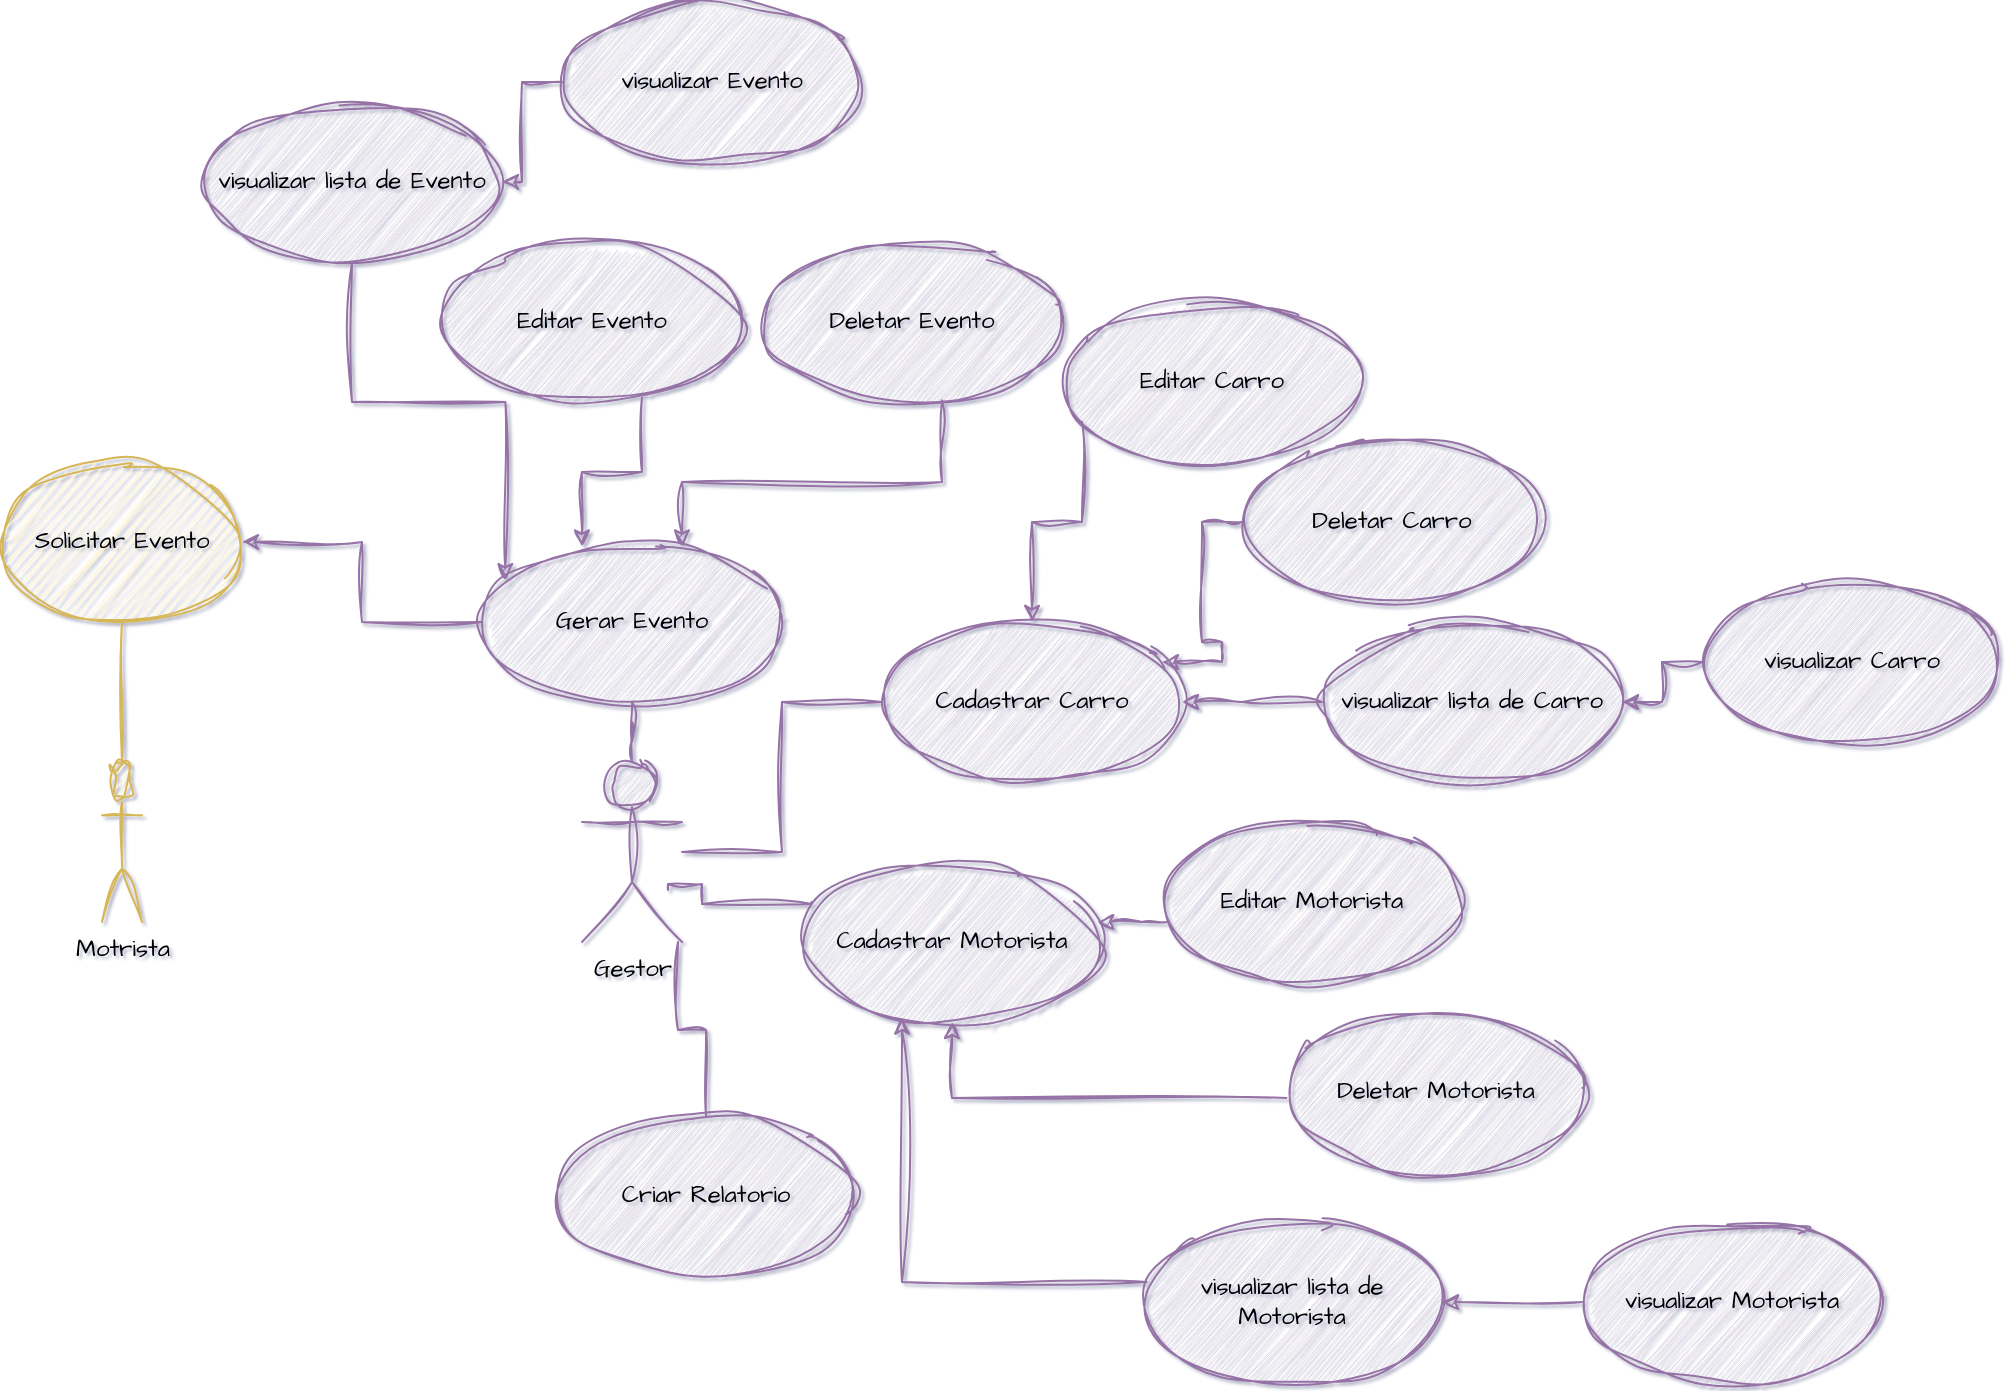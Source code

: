 <mxfile version="26.1.0">
  <diagram id="C5RBs43oDa-KdzZeNtuy" name="Page-1">
    <mxGraphModel dx="2219" dy="1384" grid="0" gridSize="10" guides="1" tooltips="1" connect="1" arrows="1" fold="1" page="1" pageScale="1" pageWidth="1169" pageHeight="827" background="#ffffff" math="0" shadow="1">
      <root>
        <mxCell id="WIyWlLk6GJQsqaUBKTNV-0" />
        <mxCell id="WIyWlLk6GJQsqaUBKTNV-1" parent="WIyWlLk6GJQsqaUBKTNV-0" />
        <mxCell id="2oxmY2nHAn2lu7Slcwum-0" value="&lt;div&gt;Gestor&lt;/div&gt;" style="shape=umlActor;verticalLabelPosition=bottom;verticalAlign=top;html=1;outlineConnect=0;sketch=1;hachureGap=4;jiggle=2;curveFitting=1;fontFamily=Architects Daughter;fontSource=https%3A%2F%2Ffonts.googleapis.com%2Fcss%3Ffamily%3DArchitects%2BDaughter;fillColor=#e1d5e7;strokeColor=#9673a6;" parent="WIyWlLk6GJQsqaUBKTNV-1" vertex="1">
          <mxGeometry x="-794" y="-374" width="50" height="90" as="geometry" />
        </mxCell>
        <mxCell id="2oxmY2nHAn2lu7Slcwum-40" value="" style="edgeStyle=orthogonalEdgeStyle;rounded=0;sketch=1;hachureGap=4;jiggle=2;curveFitting=1;orthogonalLoop=1;jettySize=auto;html=1;fontFamily=Architects Daughter;fontSource=https%3A%2F%2Ffonts.googleapis.com%2Fcss%3Ffamily%3DArchitects%2BDaughter;startArrow=classic;startFill=0;endArrow=none;fillColor=#e1d5e7;strokeColor=#9673a6;" parent="WIyWlLk6GJQsqaUBKTNV-1" source="2oxmY2nHAn2lu7Slcwum-3" target="2oxmY2nHAn2lu7Slcwum-39" edge="1">
          <mxGeometry relative="1" as="geometry">
            <Array as="points">
              <mxPoint x="-794" y="-519" />
              <mxPoint x="-764" y="-519" />
            </Array>
          </mxGeometry>
        </mxCell>
        <mxCell id="2oxmY2nHAn2lu7Slcwum-51" style="edgeStyle=orthogonalEdgeStyle;rounded=0;sketch=1;hachureGap=4;jiggle=2;curveFitting=1;orthogonalLoop=1;jettySize=auto;html=1;entryX=1;entryY=0.5;entryDx=0;entryDy=0;fontFamily=Architects Daughter;fontSource=https%3A%2F%2Ffonts.googleapis.com%2Fcss%3Ffamily%3DArchitects%2BDaughter;fillColor=#e1d5e7;strokeColor=#9673a6;" parent="WIyWlLk6GJQsqaUBKTNV-1" source="2oxmY2nHAn2lu7Slcwum-3" target="2oxmY2nHAn2lu7Slcwum-49" edge="1">
          <mxGeometry relative="1" as="geometry" />
        </mxCell>
        <mxCell id="2oxmY2nHAn2lu7Slcwum-3" value="Gerar Evento" style="ellipse;whiteSpace=wrap;html=1;sketch=1;hachureGap=4;jiggle=2;curveFitting=1;fontFamily=Architects Daughter;fontSource=https%3A%2F%2Ffonts.googleapis.com%2Fcss%3Ffamily%3DArchitects%2BDaughter;fillColor=#e1d5e7;strokeColor=#9673a6;" parent="WIyWlLk6GJQsqaUBKTNV-1" vertex="1">
          <mxGeometry x="-844" y="-484" width="150" height="80" as="geometry" />
        </mxCell>
        <mxCell id="2oxmY2nHAn2lu7Slcwum-24" value="" style="edgeStyle=orthogonalEdgeStyle;rounded=0;sketch=1;hachureGap=4;jiggle=2;curveFitting=1;orthogonalLoop=1;jettySize=auto;html=1;fontFamily=Architects Daughter;fontSource=https%3A%2F%2Ffonts.googleapis.com%2Fcss%3Ffamily%3DArchitects%2BDaughter;endArrow=none;startFill=0;fillColor=#e1d5e7;strokeColor=#9673a6;" parent="WIyWlLk6GJQsqaUBKTNV-1" source="2oxmY2nHAn2lu7Slcwum-8" target="2oxmY2nHAn2lu7Slcwum-0" edge="1">
          <mxGeometry relative="1" as="geometry" />
        </mxCell>
        <mxCell id="2oxmY2nHAn2lu7Slcwum-8" value="&lt;div&gt;Cadastrar Carro&lt;/div&gt;" style="ellipse;whiteSpace=wrap;html=1;sketch=1;hachureGap=4;jiggle=2;curveFitting=1;fontFamily=Architects Daughter;fontSource=https%3A%2F%2Ffonts.googleapis.com%2Fcss%3Ffamily%3DArchitects%2BDaughter;fillColor=#e1d5e7;strokeColor=#9673a6;" parent="WIyWlLk6GJQsqaUBKTNV-1" vertex="1">
          <mxGeometry x="-644" y="-444" width="150" height="80" as="geometry" />
        </mxCell>
        <mxCell id="2oxmY2nHAn2lu7Slcwum-18" value="" style="edgeStyle=orthogonalEdgeStyle;rounded=0;sketch=1;hachureGap=4;jiggle=2;curveFitting=1;orthogonalLoop=1;jettySize=auto;html=1;fontFamily=Architects Daughter;fontSource=https%3A%2F%2Ffonts.googleapis.com%2Fcss%3Ffamily%3DArchitects%2BDaughter;fillColor=#e1d5e7;strokeColor=#9673a6;" parent="WIyWlLk6GJQsqaUBKTNV-1" source="2oxmY2nHAn2lu7Slcwum-9" target="2oxmY2nHAn2lu7Slcwum-8" edge="1">
          <mxGeometry relative="1" as="geometry">
            <Array as="points">
              <mxPoint x="-544" y="-494" />
              <mxPoint x="-569" y="-494" />
            </Array>
          </mxGeometry>
        </mxCell>
        <mxCell id="2oxmY2nHAn2lu7Slcwum-9" value="&lt;div&gt;Editar Carro&lt;/div&gt;" style="ellipse;whiteSpace=wrap;html=1;sketch=1;hachureGap=4;jiggle=2;curveFitting=1;fontFamily=Architects Daughter;fontSource=https%3A%2F%2Ffonts.googleapis.com%2Fcss%3Ffamily%3DArchitects%2BDaughter;fillColor=#e1d5e7;strokeColor=#9673a6;" parent="WIyWlLk6GJQsqaUBKTNV-1" vertex="1">
          <mxGeometry x="-554" y="-604" width="150" height="80" as="geometry" />
        </mxCell>
        <mxCell id="2oxmY2nHAn2lu7Slcwum-19" value="" style="edgeStyle=orthogonalEdgeStyle;rounded=0;sketch=1;hachureGap=4;jiggle=2;curveFitting=1;orthogonalLoop=1;jettySize=auto;html=1;fontFamily=Architects Daughter;fontSource=https%3A%2F%2Ffonts.googleapis.com%2Fcss%3Ffamily%3DArchitects%2BDaughter;fillColor=#e1d5e7;strokeColor=#9673a6;" parent="WIyWlLk6GJQsqaUBKTNV-1" source="2oxmY2nHAn2lu7Slcwum-10" target="2oxmY2nHAn2lu7Slcwum-8" edge="1">
          <mxGeometry relative="1" as="geometry">
            <Array as="points">
              <mxPoint x="-484" y="-494" />
              <mxPoint x="-484" y="-434" />
              <mxPoint x="-474" y="-434" />
              <mxPoint x="-474" y="-424" />
            </Array>
          </mxGeometry>
        </mxCell>
        <mxCell id="2oxmY2nHAn2lu7Slcwum-10" value="&lt;div&gt;Deletar Carro&lt;/div&gt;" style="ellipse;whiteSpace=wrap;html=1;sketch=1;hachureGap=4;jiggle=2;curveFitting=1;fontFamily=Architects Daughter;fontSource=https%3A%2F%2Ffonts.googleapis.com%2Fcss%3Ffamily%3DArchitects%2BDaughter;fillColor=#e1d5e7;strokeColor=#9673a6;" parent="WIyWlLk6GJQsqaUBKTNV-1" vertex="1">
          <mxGeometry x="-464" y="-534" width="150" height="80" as="geometry" />
        </mxCell>
        <mxCell id="2oxmY2nHAn2lu7Slcwum-21" value="" style="edgeStyle=orthogonalEdgeStyle;rounded=0;sketch=1;hachureGap=4;jiggle=2;curveFitting=1;orthogonalLoop=1;jettySize=auto;html=1;fontFamily=Architects Daughter;fontSource=https%3A%2F%2Ffonts.googleapis.com%2Fcss%3Ffamily%3DArchitects%2BDaughter;fillColor=#e1d5e7;strokeColor=#9673a6;" parent="WIyWlLk6GJQsqaUBKTNV-1" source="2oxmY2nHAn2lu7Slcwum-11" target="2oxmY2nHAn2lu7Slcwum-8" edge="1">
          <mxGeometry relative="1" as="geometry">
            <Array as="points">
              <mxPoint x="-464" y="-404" />
              <mxPoint x="-464" y="-404" />
            </Array>
          </mxGeometry>
        </mxCell>
        <mxCell id="2oxmY2nHAn2lu7Slcwum-11" value="&lt;div&gt;visualizar lista de Carro&lt;/div&gt;" style="ellipse;whiteSpace=wrap;html=1;sketch=1;hachureGap=4;jiggle=2;curveFitting=1;fontFamily=Architects Daughter;fontSource=https%3A%2F%2Ffonts.googleapis.com%2Fcss%3Ffamily%3DArchitects%2BDaughter;fillColor=#e1d5e7;strokeColor=#9673a6;" parent="WIyWlLk6GJQsqaUBKTNV-1" vertex="1">
          <mxGeometry x="-424" y="-444" width="150" height="80" as="geometry" />
        </mxCell>
        <mxCell id="2oxmY2nHAn2lu7Slcwum-22" value="" style="edgeStyle=orthogonalEdgeStyle;rounded=0;sketch=1;hachureGap=4;jiggle=2;curveFitting=1;orthogonalLoop=1;jettySize=auto;html=1;fontFamily=Architects Daughter;fontSource=https%3A%2F%2Ffonts.googleapis.com%2Fcss%3Ffamily%3DArchitects%2BDaughter;fillColor=#e1d5e7;strokeColor=#9673a6;" parent="WIyWlLk6GJQsqaUBKTNV-1" source="2oxmY2nHAn2lu7Slcwum-12" target="2oxmY2nHAn2lu7Slcwum-11" edge="1">
          <mxGeometry relative="1" as="geometry" />
        </mxCell>
        <mxCell id="2oxmY2nHAn2lu7Slcwum-12" value="&lt;div&gt;visualizar Carro&lt;/div&gt;" style="ellipse;whiteSpace=wrap;html=1;sketch=1;hachureGap=4;jiggle=2;curveFitting=1;fontFamily=Architects Daughter;fontSource=https%3A%2F%2Ffonts.googleapis.com%2Fcss%3Ffamily%3DArchitects%2BDaughter;fillColor=#e1d5e7;strokeColor=#9673a6;" parent="WIyWlLk6GJQsqaUBKTNV-1" vertex="1">
          <mxGeometry x="-234" y="-464" width="150" height="80" as="geometry" />
        </mxCell>
        <mxCell id="2oxmY2nHAn2lu7Slcwum-14" style="edgeStyle=orthogonalEdgeStyle;rounded=0;sketch=1;hachureGap=4;jiggle=2;curveFitting=1;orthogonalLoop=1;jettySize=auto;html=1;entryX=0.5;entryY=0;entryDx=0;entryDy=0;entryPerimeter=0;fontFamily=Architects Daughter;fontSource=https%3A%2F%2Ffonts.googleapis.com%2Fcss%3Ffamily%3DArchitects%2BDaughter;endArrow=none;startFill=0;fillColor=#e1d5e7;strokeColor=#9673a6;" parent="WIyWlLk6GJQsqaUBKTNV-1" source="2oxmY2nHAn2lu7Slcwum-3" target="2oxmY2nHAn2lu7Slcwum-0" edge="1">
          <mxGeometry relative="1" as="geometry" />
        </mxCell>
        <mxCell id="2oxmY2nHAn2lu7Slcwum-25" value="&lt;div&gt;Cadastrar Motorista&lt;/div&gt;" style="ellipse;whiteSpace=wrap;html=1;sketch=1;hachureGap=4;jiggle=2;curveFitting=1;fontFamily=Architects Daughter;fontSource=https%3A%2F%2Ffonts.googleapis.com%2Fcss%3Ffamily%3DArchitects%2BDaughter;fillColor=#e1d5e7;strokeColor=#9673a6;" parent="WIyWlLk6GJQsqaUBKTNV-1" vertex="1">
          <mxGeometry x="-684" y="-324" width="150" height="80" as="geometry" />
        </mxCell>
        <mxCell id="2oxmY2nHAn2lu7Slcwum-26" value="" style="edgeStyle=orthogonalEdgeStyle;rounded=0;sketch=1;hachureGap=4;jiggle=2;curveFitting=1;orthogonalLoop=1;jettySize=auto;html=1;fontFamily=Architects Daughter;fontSource=https%3A%2F%2Ffonts.googleapis.com%2Fcss%3Ffamily%3DArchitects%2BDaughter;fillColor=#e1d5e7;strokeColor=#9673a6;" parent="WIyWlLk6GJQsqaUBKTNV-1" source="2oxmY2nHAn2lu7Slcwum-27" target="2oxmY2nHAn2lu7Slcwum-25" edge="1">
          <mxGeometry relative="1" as="geometry">
            <Array as="points">
              <mxPoint x="-514" y="-294" />
              <mxPoint x="-514" y="-294" />
            </Array>
          </mxGeometry>
        </mxCell>
        <mxCell id="2oxmY2nHAn2lu7Slcwum-27" value="&lt;div&gt;Editar Motorista&lt;/div&gt;" style="ellipse;whiteSpace=wrap;html=1;sketch=1;hachureGap=4;jiggle=2;curveFitting=1;fontFamily=Architects Daughter;fontSource=https%3A%2F%2Ffonts.googleapis.com%2Fcss%3Ffamily%3DArchitects%2BDaughter;fillColor=#e1d5e7;strokeColor=#9673a6;" parent="WIyWlLk6GJQsqaUBKTNV-1" vertex="1">
          <mxGeometry x="-504" y="-344" width="150" height="80" as="geometry" />
        </mxCell>
        <mxCell id="2oxmY2nHAn2lu7Slcwum-28" value="" style="edgeStyle=orthogonalEdgeStyle;rounded=0;sketch=1;hachureGap=4;jiggle=2;curveFitting=1;orthogonalLoop=1;jettySize=auto;html=1;fontFamily=Architects Daughter;fontSource=https%3A%2F%2Ffonts.googleapis.com%2Fcss%3Ffamily%3DArchitects%2BDaughter;fillColor=#e1d5e7;strokeColor=#9673a6;" parent="WIyWlLk6GJQsqaUBKTNV-1" source="2oxmY2nHAn2lu7Slcwum-29" target="2oxmY2nHAn2lu7Slcwum-25" edge="1">
          <mxGeometry relative="1" as="geometry">
            <Array as="points">
              <mxPoint x="-609" y="-206" />
            </Array>
          </mxGeometry>
        </mxCell>
        <mxCell id="2oxmY2nHAn2lu7Slcwum-29" value="&lt;div&gt;Deletar Motorista&lt;/div&gt;" style="ellipse;whiteSpace=wrap;html=1;sketch=1;hachureGap=4;jiggle=2;curveFitting=1;fontFamily=Architects Daughter;fontSource=https%3A%2F%2Ffonts.googleapis.com%2Fcss%3Ffamily%3DArchitects%2BDaughter;fillColor=#e1d5e7;strokeColor=#9673a6;" parent="WIyWlLk6GJQsqaUBKTNV-1" vertex="1">
          <mxGeometry x="-442" y="-249" width="150" height="80" as="geometry" />
        </mxCell>
        <mxCell id="2oxmY2nHAn2lu7Slcwum-30" value="" style="edgeStyle=orthogonalEdgeStyle;rounded=0;sketch=1;hachureGap=4;jiggle=2;curveFitting=1;orthogonalLoop=1;jettySize=auto;html=1;fontFamily=Architects Daughter;fontSource=https%3A%2F%2Ffonts.googleapis.com%2Fcss%3Ffamily%3DArchitects%2BDaughter;fillColor=#e1d5e7;strokeColor=#9673a6;" parent="WIyWlLk6GJQsqaUBKTNV-1" source="2oxmY2nHAn2lu7Slcwum-31" target="2oxmY2nHAn2lu7Slcwum-25" edge="1">
          <mxGeometry relative="1" as="geometry">
            <Array as="points">
              <mxPoint x="-634" y="-114" />
            </Array>
          </mxGeometry>
        </mxCell>
        <mxCell id="2oxmY2nHAn2lu7Slcwum-31" value="&lt;div&gt;visualizar lista de Motorista&lt;/div&gt;" style="ellipse;whiteSpace=wrap;html=1;sketch=1;hachureGap=4;jiggle=2;curveFitting=1;fontFamily=Architects Daughter;fontSource=https%3A%2F%2Ffonts.googleapis.com%2Fcss%3Ffamily%3DArchitects%2BDaughter;fillColor=#e1d5e7;strokeColor=#9673a6;" parent="WIyWlLk6GJQsqaUBKTNV-1" vertex="1">
          <mxGeometry x="-514" y="-144" width="150" height="80" as="geometry" />
        </mxCell>
        <mxCell id="2oxmY2nHAn2lu7Slcwum-32" value="" style="edgeStyle=orthogonalEdgeStyle;rounded=0;sketch=1;hachureGap=4;jiggle=2;curveFitting=1;orthogonalLoop=1;jettySize=auto;html=1;fontFamily=Architects Daughter;fontSource=https%3A%2F%2Ffonts.googleapis.com%2Fcss%3Ffamily%3DArchitects%2BDaughter;fillColor=#e1d5e7;strokeColor=#9673a6;" parent="WIyWlLk6GJQsqaUBKTNV-1" source="2oxmY2nHAn2lu7Slcwum-33" target="2oxmY2nHAn2lu7Slcwum-31" edge="1">
          <mxGeometry relative="1" as="geometry" />
        </mxCell>
        <mxCell id="2oxmY2nHAn2lu7Slcwum-33" value="&lt;div&gt;visualizar Motorista&lt;/div&gt;" style="ellipse;whiteSpace=wrap;html=1;sketch=1;hachureGap=4;jiggle=2;curveFitting=1;fontFamily=Architects Daughter;fontSource=https%3A%2F%2Ffonts.googleapis.com%2Fcss%3Ffamily%3DArchitects%2BDaughter;fillColor=#e1d5e7;strokeColor=#9673a6;" parent="WIyWlLk6GJQsqaUBKTNV-1" vertex="1">
          <mxGeometry x="-294" y="-144" width="150" height="80" as="geometry" />
        </mxCell>
        <mxCell id="2oxmY2nHAn2lu7Slcwum-34" style="edgeStyle=orthogonalEdgeStyle;rounded=0;sketch=1;hachureGap=4;jiggle=2;curveFitting=1;orthogonalLoop=1;jettySize=auto;html=1;fontFamily=Architects Daughter;fontSource=https%3A%2F%2Ffonts.googleapis.com%2Fcss%3Ffamily%3DArchitects%2BDaughter;endArrow=none;startFill=0;fillColor=#e1d5e7;strokeColor=#9673a6;" parent="WIyWlLk6GJQsqaUBKTNV-1" edge="1">
          <mxGeometry relative="1" as="geometry">
            <Array as="points">
              <mxPoint x="-679" y="-303" />
              <mxPoint x="-734" y="-303" />
              <mxPoint x="-734" y="-313" />
            </Array>
            <mxPoint x="-679.256" y="-304" as="sourcePoint" />
            <mxPoint x="-751" y="-310" as="targetPoint" />
          </mxGeometry>
        </mxCell>
        <mxCell id="2oxmY2nHAn2lu7Slcwum-39" value="&lt;div&gt;Editar Evento&lt;/div&gt;" style="ellipse;whiteSpace=wrap;html=1;sketch=1;hachureGap=4;jiggle=2;curveFitting=1;fontFamily=Architects Daughter;fontSource=https%3A%2F%2Ffonts.googleapis.com%2Fcss%3Ffamily%3DArchitects%2BDaughter;fillColor=#e1d5e7;strokeColor=#9673a6;" parent="WIyWlLk6GJQsqaUBKTNV-1" vertex="1">
          <mxGeometry x="-864" y="-634" width="150" height="80" as="geometry" />
        </mxCell>
        <mxCell id="2oxmY2nHAn2lu7Slcwum-42" value="" style="edgeStyle=orthogonalEdgeStyle;rounded=0;sketch=1;hachureGap=4;jiggle=2;curveFitting=1;orthogonalLoop=1;jettySize=auto;html=1;fontFamily=Architects Daughter;fontSource=https%3A%2F%2Ffonts.googleapis.com%2Fcss%3Ffamily%3DArchitects%2BDaughter;fillColor=#e1d5e7;strokeColor=#9673a6;" parent="WIyWlLk6GJQsqaUBKTNV-1" source="2oxmY2nHAn2lu7Slcwum-41" target="2oxmY2nHAn2lu7Slcwum-3" edge="1">
          <mxGeometry relative="1" as="geometry">
            <Array as="points">
              <mxPoint x="-614" y="-514" />
              <mxPoint x="-744" y="-514" />
            </Array>
          </mxGeometry>
        </mxCell>
        <mxCell id="2oxmY2nHAn2lu7Slcwum-41" value="&lt;div&gt;Deletar Evento&lt;/div&gt;" style="ellipse;whiteSpace=wrap;html=1;sketch=1;hachureGap=4;jiggle=2;curveFitting=1;fontFamily=Architects Daughter;fontSource=https%3A%2F%2Ffonts.googleapis.com%2Fcss%3Ffamily%3DArchitects%2BDaughter;fillColor=#e1d5e7;strokeColor=#9673a6;" parent="WIyWlLk6GJQsqaUBKTNV-1" vertex="1">
          <mxGeometry x="-704" y="-634" width="150" height="80" as="geometry" />
        </mxCell>
        <mxCell id="2oxmY2nHAn2lu7Slcwum-43" value="&lt;div&gt;visualizar lista de Evento&lt;/div&gt;" style="ellipse;whiteSpace=wrap;html=1;sketch=1;hachureGap=4;jiggle=2;curveFitting=1;fontFamily=Architects Daughter;fontSource=https%3A%2F%2Ffonts.googleapis.com%2Fcss%3Ffamily%3DArchitects%2BDaughter;fillColor=#e1d5e7;strokeColor=#9673a6;" parent="WIyWlLk6GJQsqaUBKTNV-1" vertex="1">
          <mxGeometry x="-984" y="-704" width="150" height="80" as="geometry" />
        </mxCell>
        <mxCell id="2oxmY2nHAn2lu7Slcwum-47" style="edgeStyle=orthogonalEdgeStyle;rounded=0;sketch=1;hachureGap=4;jiggle=2;curveFitting=1;orthogonalLoop=1;jettySize=auto;html=1;fontFamily=Architects Daughter;fontSource=https%3A%2F%2Ffonts.googleapis.com%2Fcss%3Ffamily%3DArchitects%2BDaughter;fillColor=#e1d5e7;strokeColor=#9673a6;" parent="WIyWlLk6GJQsqaUBKTNV-1" source="2oxmY2nHAn2lu7Slcwum-44" target="2oxmY2nHAn2lu7Slcwum-43" edge="1">
          <mxGeometry relative="1" as="geometry" />
        </mxCell>
        <mxCell id="2oxmY2nHAn2lu7Slcwum-44" value="&lt;div&gt;visualizar Evento&lt;/div&gt;" style="ellipse;whiteSpace=wrap;html=1;sketch=1;hachureGap=4;jiggle=2;curveFitting=1;fontFamily=Architects Daughter;fontSource=https%3A%2F%2Ffonts.googleapis.com%2Fcss%3Ffamily%3DArchitects%2BDaughter;fillColor=#e1d5e7;strokeColor=#9673a6;" parent="WIyWlLk6GJQsqaUBKTNV-1" vertex="1">
          <mxGeometry x="-804" y="-754" width="150" height="80" as="geometry" />
        </mxCell>
        <mxCell id="2oxmY2nHAn2lu7Slcwum-45" style="edgeStyle=orthogonalEdgeStyle;rounded=0;sketch=1;hachureGap=4;jiggle=2;curveFitting=1;orthogonalLoop=1;jettySize=auto;html=1;entryX=0.078;entryY=0.239;entryDx=0;entryDy=0;entryPerimeter=0;fontFamily=Architects Daughter;fontSource=https%3A%2F%2Ffonts.googleapis.com%2Fcss%3Ffamily%3DArchitects%2BDaughter;fillColor=#e1d5e7;strokeColor=#9673a6;" parent="WIyWlLk6GJQsqaUBKTNV-1" source="2oxmY2nHAn2lu7Slcwum-43" target="2oxmY2nHAn2lu7Slcwum-3" edge="1">
          <mxGeometry relative="1" as="geometry" />
        </mxCell>
        <mxCell id="2oxmY2nHAn2lu7Slcwum-50" value="" style="edgeStyle=orthogonalEdgeStyle;rounded=0;sketch=1;hachureGap=4;jiggle=2;curveFitting=1;orthogonalLoop=1;jettySize=auto;html=1;fontFamily=Architects Daughter;fontSource=https%3A%2F%2Ffonts.googleapis.com%2Fcss%3Ffamily%3DArchitects%2BDaughter;endArrow=none;startFill=0;fillColor=#fff2cc;strokeColor=#d6b656;" parent="WIyWlLk6GJQsqaUBKTNV-1" source="2oxmY2nHAn2lu7Slcwum-48" target="2oxmY2nHAn2lu7Slcwum-49" edge="1">
          <mxGeometry relative="1" as="geometry" />
        </mxCell>
        <mxCell id="2oxmY2nHAn2lu7Slcwum-48" value="Motrista" style="shape=umlActor;verticalLabelPosition=bottom;verticalAlign=top;html=1;outlineConnect=0;sketch=1;hachureGap=4;jiggle=2;curveFitting=1;fontFamily=Architects Daughter;fontSource=https%3A%2F%2Ffonts.googleapis.com%2Fcss%3Ffamily%3DArchitects%2BDaughter;fillColor=#fff2cc;strokeColor=#d6b656;" parent="WIyWlLk6GJQsqaUBKTNV-1" vertex="1">
          <mxGeometry x="-1034" y="-374" width="20" height="80" as="geometry" />
        </mxCell>
        <mxCell id="2oxmY2nHAn2lu7Slcwum-49" value="Solicitar Evento" style="ellipse;whiteSpace=wrap;html=1;sketch=1;hachureGap=4;jiggle=2;curveFitting=1;fontFamily=Architects Daughter;fontSource=https%3A%2F%2Ffonts.googleapis.com%2Fcss%3Ffamily%3DArchitects%2BDaughter;fillColor=#fff2cc;strokeColor=#d6b656;" parent="WIyWlLk6GJQsqaUBKTNV-1" vertex="1">
          <mxGeometry x="-1084" y="-524" width="120" height="80" as="geometry" />
        </mxCell>
        <mxCell id="K0PnhL7NT-cRvKXNqbX6-2" value="" style="edgeStyle=orthogonalEdgeStyle;rounded=0;sketch=1;hachureGap=4;jiggle=2;curveFitting=1;orthogonalLoop=1;jettySize=auto;html=1;fontFamily=Architects Daughter;fontSource=https%3A%2F%2Ffonts.googleapis.com%2Fcss%3Ffamily%3DArchitects%2BDaughter;fillColor=#e1d5e7;strokeColor=#9673a6;endArrow=none;startFill=0;" edge="1" parent="WIyWlLk6GJQsqaUBKTNV-1" source="K0PnhL7NT-cRvKXNqbX6-1" target="2oxmY2nHAn2lu7Slcwum-0">
          <mxGeometry relative="1" as="geometry">
            <Array as="points">
              <mxPoint x="-732" y="-240" />
              <mxPoint x="-746" y="-240" />
            </Array>
          </mxGeometry>
        </mxCell>
        <mxCell id="K0PnhL7NT-cRvKXNqbX6-1" value="Criar Relatorio" style="ellipse;whiteSpace=wrap;html=1;sketch=1;hachureGap=4;jiggle=2;curveFitting=1;fontFamily=Architects Daughter;fontSource=https%3A%2F%2Ffonts.googleapis.com%2Fcss%3Ffamily%3DArchitects%2BDaughter;fillColor=#e1d5e7;strokeColor=#9673a6;" vertex="1" parent="WIyWlLk6GJQsqaUBKTNV-1">
          <mxGeometry x="-807" y="-197" width="150" height="80" as="geometry" />
        </mxCell>
      </root>
    </mxGraphModel>
  </diagram>
</mxfile>
